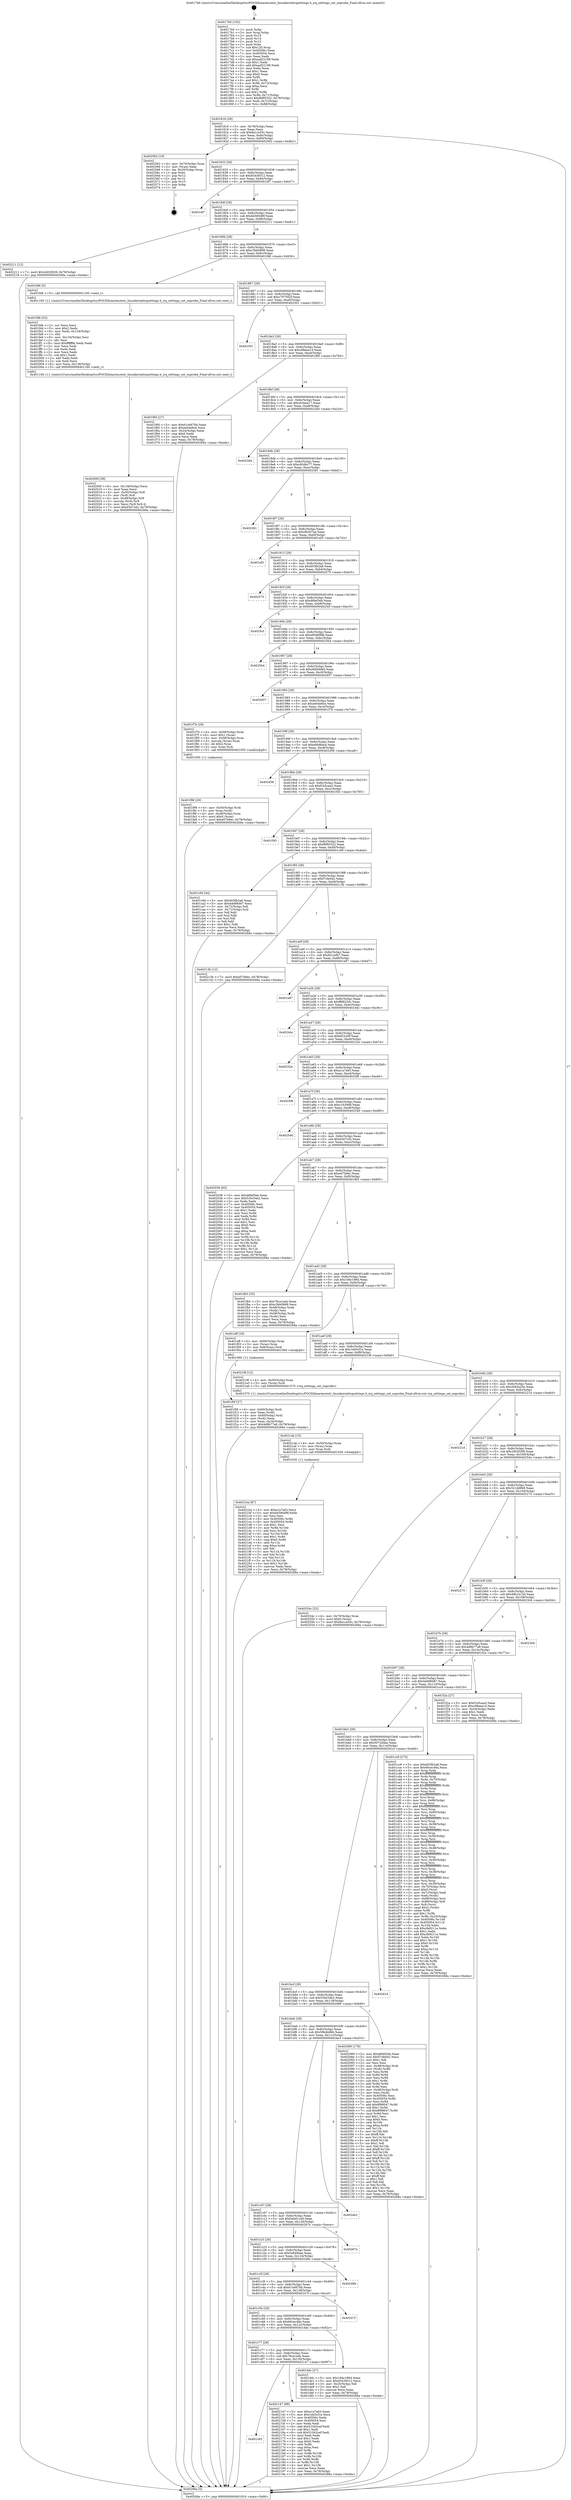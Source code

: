 digraph "0x4017b0" {
  label = "0x4017b0 (/mnt/c/Users/mathe/Desktop/tcc/POCII/binaries/extr_linuxkernelirqsettings.h_irq_settings_set_noprobe_Final-ollvm.out::main(0))"
  labelloc = "t"
  node[shape=record]

  Entry [label="",width=0.3,height=0.3,shape=circle,fillcolor=black,style=filled]
  "0x401816" [label="{
     0x401816 [29]\l
     | [instrs]\l
     &nbsp;&nbsp;0x401816 \<+3\>: mov -0x78(%rbp),%eax\l
     &nbsp;&nbsp;0x401819 \<+2\>: mov %eax,%ecx\l
     &nbsp;&nbsp;0x40181b \<+6\>: sub $0x8a1ce55c,%ecx\l
     &nbsp;&nbsp;0x401821 \<+6\>: mov %eax,-0x8c(%rbp)\l
     &nbsp;&nbsp;0x401827 \<+6\>: mov %ecx,-0x90(%rbp)\l
     &nbsp;&nbsp;0x40182d \<+6\>: je 0000000000402562 \<main+0xdb2\>\l
  }"]
  "0x402562" [label="{
     0x402562 [19]\l
     | [instrs]\l
     &nbsp;&nbsp;0x402562 \<+4\>: mov -0x70(%rbp),%rax\l
     &nbsp;&nbsp;0x402566 \<+2\>: mov (%rax),%eax\l
     &nbsp;&nbsp;0x402568 \<+4\>: lea -0x20(%rbp),%rsp\l
     &nbsp;&nbsp;0x40256c \<+1\>: pop %rbx\l
     &nbsp;&nbsp;0x40256d \<+2\>: pop %r12\l
     &nbsp;&nbsp;0x40256f \<+2\>: pop %r14\l
     &nbsp;&nbsp;0x402571 \<+2\>: pop %r15\l
     &nbsp;&nbsp;0x402573 \<+1\>: pop %rbp\l
     &nbsp;&nbsp;0x402574 \<+1\>: ret\l
  }"]
  "0x401833" [label="{
     0x401833 [28]\l
     | [instrs]\l
     &nbsp;&nbsp;0x401833 \<+5\>: jmp 0000000000401838 \<main+0x88\>\l
     &nbsp;&nbsp;0x401838 \<+6\>: mov -0x8c(%rbp),%eax\l
     &nbsp;&nbsp;0x40183e \<+5\>: sub $0x93439312,%eax\l
     &nbsp;&nbsp;0x401843 \<+6\>: mov %eax,-0x94(%rbp)\l
     &nbsp;&nbsp;0x401849 \<+6\>: je 0000000000401df7 \<main+0x647\>\l
  }"]
  Exit [label="",width=0.3,height=0.3,shape=circle,fillcolor=black,style=filled,peripheries=2]
  "0x401df7" [label="{
     0x401df7\l
  }", style=dashed]
  "0x40184f" [label="{
     0x40184f [28]\l
     | [instrs]\l
     &nbsp;&nbsp;0x40184f \<+5\>: jmp 0000000000401854 \<main+0xa4\>\l
     &nbsp;&nbsp;0x401854 \<+6\>: mov -0x8c(%rbp),%eax\l
     &nbsp;&nbsp;0x40185a \<+5\>: sub $0xbb580d9f,%eax\l
     &nbsp;&nbsp;0x40185f \<+6\>: mov %eax,-0x98(%rbp)\l
     &nbsp;&nbsp;0x401865 \<+6\>: je 0000000000402211 \<main+0xa61\>\l
  }"]
  "0x4021ba" [label="{
     0x4021ba [87]\l
     | [instrs]\l
     &nbsp;&nbsp;0x4021ba \<+5\>: mov $0xa1a7a63,%ecx\l
     &nbsp;&nbsp;0x4021bf \<+5\>: mov $0xbb580d9f,%edx\l
     &nbsp;&nbsp;0x4021c4 \<+2\>: xor %esi,%esi\l
     &nbsp;&nbsp;0x4021c6 \<+8\>: mov 0x40506c,%r8d\l
     &nbsp;&nbsp;0x4021ce \<+8\>: mov 0x405054,%r9d\l
     &nbsp;&nbsp;0x4021d6 \<+3\>: sub $0x1,%esi\l
     &nbsp;&nbsp;0x4021d9 \<+3\>: mov %r8d,%r10d\l
     &nbsp;&nbsp;0x4021dc \<+3\>: add %esi,%r10d\l
     &nbsp;&nbsp;0x4021df \<+4\>: imul %r10d,%r8d\l
     &nbsp;&nbsp;0x4021e3 \<+4\>: and $0x1,%r8d\l
     &nbsp;&nbsp;0x4021e7 \<+4\>: cmp $0x0,%r8d\l
     &nbsp;&nbsp;0x4021eb \<+4\>: sete %r11b\l
     &nbsp;&nbsp;0x4021ef \<+4\>: cmp $0xa,%r9d\l
     &nbsp;&nbsp;0x4021f3 \<+3\>: setl %bl\l
     &nbsp;&nbsp;0x4021f6 \<+3\>: mov %r11b,%r14b\l
     &nbsp;&nbsp;0x4021f9 \<+3\>: and %bl,%r14b\l
     &nbsp;&nbsp;0x4021fc \<+3\>: xor %bl,%r11b\l
     &nbsp;&nbsp;0x4021ff \<+3\>: or %r11b,%r14b\l
     &nbsp;&nbsp;0x402202 \<+4\>: test $0x1,%r14b\l
     &nbsp;&nbsp;0x402206 \<+3\>: cmovne %edx,%ecx\l
     &nbsp;&nbsp;0x402209 \<+3\>: mov %ecx,-0x78(%rbp)\l
     &nbsp;&nbsp;0x40220c \<+5\>: jmp 000000000040268a \<main+0xeda\>\l
  }"]
  "0x402211" [label="{
     0x402211 [12]\l
     | [instrs]\l
     &nbsp;&nbsp;0x402211 \<+7\>: movl $0x2d02f209,-0x78(%rbp)\l
     &nbsp;&nbsp;0x402218 \<+5\>: jmp 000000000040268a \<main+0xeda\>\l
  }"]
  "0x40186b" [label="{
     0x40186b [28]\l
     | [instrs]\l
     &nbsp;&nbsp;0x40186b \<+5\>: jmp 0000000000401870 \<main+0xc0\>\l
     &nbsp;&nbsp;0x401870 \<+6\>: mov -0x8c(%rbp),%eax\l
     &nbsp;&nbsp;0x401876 \<+5\>: sub $0xc3bb0868,%eax\l
     &nbsp;&nbsp;0x40187b \<+6\>: mov %eax,-0x9c(%rbp)\l
     &nbsp;&nbsp;0x401881 \<+6\>: je 0000000000401fd6 \<main+0x826\>\l
  }"]
  "0x4021ab" [label="{
     0x4021ab [15]\l
     | [instrs]\l
     &nbsp;&nbsp;0x4021ab \<+4\>: mov -0x50(%rbp),%rax\l
     &nbsp;&nbsp;0x4021af \<+3\>: mov (%rax),%rax\l
     &nbsp;&nbsp;0x4021b2 \<+3\>: mov %rax,%rdi\l
     &nbsp;&nbsp;0x4021b5 \<+5\>: call 0000000000401030 \<free@plt\>\l
     | [calls]\l
     &nbsp;&nbsp;0x401030 \{1\} (unknown)\l
  }"]
  "0x401fd6" [label="{
     0x401fd6 [5]\l
     | [instrs]\l
     &nbsp;&nbsp;0x401fd6 \<+5\>: call 0000000000401160 \<next_i\>\l
     | [calls]\l
     &nbsp;&nbsp;0x401160 \{1\} (/mnt/c/Users/mathe/Desktop/tcc/POCII/binaries/extr_linuxkernelirqsettings.h_irq_settings_set_noprobe_Final-ollvm.out::next_i)\l
  }"]
  "0x401887" [label="{
     0x401887 [28]\l
     | [instrs]\l
     &nbsp;&nbsp;0x401887 \<+5\>: jmp 000000000040188c \<main+0xdc\>\l
     &nbsp;&nbsp;0x40188c \<+6\>: mov -0x8c(%rbp),%eax\l
     &nbsp;&nbsp;0x401892 \<+5\>: sub $0xc707502f,%eax\l
     &nbsp;&nbsp;0x401897 \<+6\>: mov %eax,-0xa0(%rbp)\l
     &nbsp;&nbsp;0x40189d \<+6\>: je 0000000000402301 \<main+0xb51\>\l
  }"]
  "0x401c93" [label="{
     0x401c93\l
  }", style=dashed]
  "0x402301" [label="{
     0x402301\l
  }", style=dashed]
  "0x4018a3" [label="{
     0x4018a3 [28]\l
     | [instrs]\l
     &nbsp;&nbsp;0x4018a3 \<+5\>: jmp 00000000004018a8 \<main+0xf8\>\l
     &nbsp;&nbsp;0x4018a8 \<+6\>: mov -0x8c(%rbp),%eax\l
     &nbsp;&nbsp;0x4018ae \<+5\>: sub $0xc98eea14,%eax\l
     &nbsp;&nbsp;0x4018b3 \<+6\>: mov %eax,-0xa4(%rbp)\l
     &nbsp;&nbsp;0x4018b9 \<+6\>: je 0000000000401f60 \<main+0x7b0\>\l
  }"]
  "0x402147" [label="{
     0x402147 [88]\l
     | [instrs]\l
     &nbsp;&nbsp;0x402147 \<+5\>: mov $0xa1a7a63,%eax\l
     &nbsp;&nbsp;0x40214c \<+5\>: mov $0x1eb5cf1e,%ecx\l
     &nbsp;&nbsp;0x402151 \<+7\>: mov 0x40506c,%edx\l
     &nbsp;&nbsp;0x402158 \<+7\>: mov 0x405054,%esi\l
     &nbsp;&nbsp;0x40215f \<+2\>: mov %edx,%edi\l
     &nbsp;&nbsp;0x402161 \<+6\>: add $0x51042cef,%edi\l
     &nbsp;&nbsp;0x402167 \<+3\>: sub $0x1,%edi\l
     &nbsp;&nbsp;0x40216a \<+6\>: sub $0x51042cef,%edi\l
     &nbsp;&nbsp;0x402170 \<+3\>: imul %edi,%edx\l
     &nbsp;&nbsp;0x402173 \<+3\>: and $0x1,%edx\l
     &nbsp;&nbsp;0x402176 \<+3\>: cmp $0x0,%edx\l
     &nbsp;&nbsp;0x402179 \<+4\>: sete %r8b\l
     &nbsp;&nbsp;0x40217d \<+3\>: cmp $0xa,%esi\l
     &nbsp;&nbsp;0x402180 \<+4\>: setl %r9b\l
     &nbsp;&nbsp;0x402184 \<+3\>: mov %r8b,%r10b\l
     &nbsp;&nbsp;0x402187 \<+3\>: and %r9b,%r10b\l
     &nbsp;&nbsp;0x40218a \<+3\>: xor %r9b,%r8b\l
     &nbsp;&nbsp;0x40218d \<+3\>: or %r8b,%r10b\l
     &nbsp;&nbsp;0x402190 \<+4\>: test $0x1,%r10b\l
     &nbsp;&nbsp;0x402194 \<+3\>: cmovne %ecx,%eax\l
     &nbsp;&nbsp;0x402197 \<+3\>: mov %eax,-0x78(%rbp)\l
     &nbsp;&nbsp;0x40219a \<+5\>: jmp 000000000040268a \<main+0xeda\>\l
  }"]
  "0x401f60" [label="{
     0x401f60 [27]\l
     | [instrs]\l
     &nbsp;&nbsp;0x401f60 \<+5\>: mov $0x614467bb,%eax\l
     &nbsp;&nbsp;0x401f65 \<+5\>: mov $0xee04e8ce,%ecx\l
     &nbsp;&nbsp;0x401f6a \<+3\>: mov -0x24(%rbp),%edx\l
     &nbsp;&nbsp;0x401f6d \<+3\>: cmp $0x0,%edx\l
     &nbsp;&nbsp;0x401f70 \<+3\>: cmove %ecx,%eax\l
     &nbsp;&nbsp;0x401f73 \<+3\>: mov %eax,-0x78(%rbp)\l
     &nbsp;&nbsp;0x401f76 \<+5\>: jmp 000000000040268a \<main+0xeda\>\l
  }"]
  "0x4018bf" [label="{
     0x4018bf [28]\l
     | [instrs]\l
     &nbsp;&nbsp;0x4018bf \<+5\>: jmp 00000000004018c4 \<main+0x114\>\l
     &nbsp;&nbsp;0x4018c4 \<+6\>: mov -0x8c(%rbp),%eax\l
     &nbsp;&nbsp;0x4018ca \<+5\>: sub $0xcb3eea17,%eax\l
     &nbsp;&nbsp;0x4018cf \<+6\>: mov %eax,-0xa8(%rbp)\l
     &nbsp;&nbsp;0x4018d5 \<+6\>: je 00000000004023d4 \<main+0xc24\>\l
  }"]
  "0x40200f" [label="{
     0x40200f [39]\l
     | [instrs]\l
     &nbsp;&nbsp;0x40200f \<+6\>: mov -0x138(%rbp),%ecx\l
     &nbsp;&nbsp;0x402015 \<+3\>: imul %eax,%ecx\l
     &nbsp;&nbsp;0x402018 \<+4\>: mov -0x50(%rbp),%r8\l
     &nbsp;&nbsp;0x40201c \<+3\>: mov (%r8),%r8\l
     &nbsp;&nbsp;0x40201f \<+4\>: mov -0x48(%rbp),%r9\l
     &nbsp;&nbsp;0x402023 \<+3\>: movslq (%r9),%r9\l
     &nbsp;&nbsp;0x402026 \<+4\>: mov %ecx,(%r8,%r9,4)\l
     &nbsp;&nbsp;0x40202a \<+7\>: movl $0xd3d7cd2,-0x78(%rbp)\l
     &nbsp;&nbsp;0x402031 \<+5\>: jmp 000000000040268a \<main+0xeda\>\l
  }"]
  "0x4023d4" [label="{
     0x4023d4\l
  }", style=dashed]
  "0x4018db" [label="{
     0x4018db [28]\l
     | [instrs]\l
     &nbsp;&nbsp;0x4018db \<+5\>: jmp 00000000004018e0 \<main+0x130\>\l
     &nbsp;&nbsp;0x4018e0 \<+6\>: mov -0x8c(%rbp),%eax\l
     &nbsp;&nbsp;0x4018e6 \<+5\>: sub $0xcb5dbc77,%eax\l
     &nbsp;&nbsp;0x4018eb \<+6\>: mov %eax,-0xac(%rbp)\l
     &nbsp;&nbsp;0x4018f1 \<+6\>: je 0000000000402381 \<main+0xbd1\>\l
  }"]
  "0x401fdb" [label="{
     0x401fdb [52]\l
     | [instrs]\l
     &nbsp;&nbsp;0x401fdb \<+2\>: xor %ecx,%ecx\l
     &nbsp;&nbsp;0x401fdd \<+5\>: mov $0x2,%edx\l
     &nbsp;&nbsp;0x401fe2 \<+6\>: mov %edx,-0x134(%rbp)\l
     &nbsp;&nbsp;0x401fe8 \<+1\>: cltd\l
     &nbsp;&nbsp;0x401fe9 \<+6\>: mov -0x134(%rbp),%esi\l
     &nbsp;&nbsp;0x401fef \<+2\>: idiv %esi\l
     &nbsp;&nbsp;0x401ff1 \<+6\>: imul $0xfffffffe,%edx,%edx\l
     &nbsp;&nbsp;0x401ff7 \<+2\>: mov %ecx,%edi\l
     &nbsp;&nbsp;0x401ff9 \<+2\>: sub %edx,%edi\l
     &nbsp;&nbsp;0x401ffb \<+2\>: mov %ecx,%edx\l
     &nbsp;&nbsp;0x401ffd \<+3\>: sub $0x1,%edx\l
     &nbsp;&nbsp;0x402000 \<+2\>: add %edx,%edi\l
     &nbsp;&nbsp;0x402002 \<+2\>: sub %edi,%ecx\l
     &nbsp;&nbsp;0x402004 \<+6\>: mov %ecx,-0x138(%rbp)\l
     &nbsp;&nbsp;0x40200a \<+5\>: call 0000000000401160 \<next_i\>\l
     | [calls]\l
     &nbsp;&nbsp;0x401160 \{1\} (/mnt/c/Users/mathe/Desktop/tcc/POCII/binaries/extr_linuxkernelirqsettings.h_irq_settings_set_noprobe_Final-ollvm.out::next_i)\l
  }"]
  "0x402381" [label="{
     0x402381\l
  }", style=dashed]
  "0x4018f7" [label="{
     0x4018f7 [28]\l
     | [instrs]\l
     &nbsp;&nbsp;0x4018f7 \<+5\>: jmp 00000000004018fc \<main+0x14c\>\l
     &nbsp;&nbsp;0x4018fc \<+6\>: mov -0x8c(%rbp),%eax\l
     &nbsp;&nbsp;0x401902 \<+5\>: sub $0xcfb307aa,%eax\l
     &nbsp;&nbsp;0x401907 \<+6\>: mov %eax,-0xb0(%rbp)\l
     &nbsp;&nbsp;0x40190d \<+6\>: je 0000000000401ef3 \<main+0x743\>\l
  }"]
  "0x401f98" [label="{
     0x401f98 [29]\l
     | [instrs]\l
     &nbsp;&nbsp;0x401f98 \<+4\>: mov -0x50(%rbp),%rdi\l
     &nbsp;&nbsp;0x401f9c \<+3\>: mov %rax,(%rdi)\l
     &nbsp;&nbsp;0x401f9f \<+4\>: mov -0x48(%rbp),%rax\l
     &nbsp;&nbsp;0x401fa3 \<+6\>: movl $0x0,(%rax)\l
     &nbsp;&nbsp;0x401fa9 \<+7\>: movl $0xe07b9ec,-0x78(%rbp)\l
     &nbsp;&nbsp;0x401fb0 \<+5\>: jmp 000000000040268a \<main+0xeda\>\l
  }"]
  "0x401ef3" [label="{
     0x401ef3\l
  }", style=dashed]
  "0x401913" [label="{
     0x401913 [28]\l
     | [instrs]\l
     &nbsp;&nbsp;0x401913 \<+5\>: jmp 0000000000401918 \<main+0x168\>\l
     &nbsp;&nbsp;0x401918 \<+6\>: mov -0x8c(%rbp),%eax\l
     &nbsp;&nbsp;0x40191e \<+5\>: sub $0xd03fb2a8,%eax\l
     &nbsp;&nbsp;0x401923 \<+6\>: mov %eax,-0xb4(%rbp)\l
     &nbsp;&nbsp;0x401929 \<+6\>: je 0000000000402575 \<main+0xdc5\>\l
  }"]
  "0x401f0f" [label="{
     0x401f0f [27]\l
     | [instrs]\l
     &nbsp;&nbsp;0x401f0f \<+4\>: mov -0x60(%rbp),%rdi\l
     &nbsp;&nbsp;0x401f13 \<+2\>: mov %eax,(%rdi)\l
     &nbsp;&nbsp;0x401f15 \<+4\>: mov -0x60(%rbp),%rdi\l
     &nbsp;&nbsp;0x401f19 \<+2\>: mov (%rdi),%eax\l
     &nbsp;&nbsp;0x401f1b \<+3\>: mov %eax,-0x24(%rbp)\l
     &nbsp;&nbsp;0x401f1e \<+7\>: movl $0x4d8b77a8,-0x78(%rbp)\l
     &nbsp;&nbsp;0x401f25 \<+5\>: jmp 000000000040268a \<main+0xeda\>\l
  }"]
  "0x402575" [label="{
     0x402575\l
  }", style=dashed]
  "0x40192f" [label="{
     0x40192f [28]\l
     | [instrs]\l
     &nbsp;&nbsp;0x40192f \<+5\>: jmp 0000000000401934 \<main+0x184\>\l
     &nbsp;&nbsp;0x401934 \<+6\>: mov -0x8c(%rbp),%eax\l
     &nbsp;&nbsp;0x40193a \<+5\>: sub $0xd6fef3eb,%eax\l
     &nbsp;&nbsp;0x40193f \<+6\>: mov %eax,-0xb8(%rbp)\l
     &nbsp;&nbsp;0x401945 \<+6\>: je 00000000004025cf \<main+0xe1f\>\l
  }"]
  "0x401c77" [label="{
     0x401c77 [28]\l
     | [instrs]\l
     &nbsp;&nbsp;0x401c77 \<+5\>: jmp 0000000000401c7c \<main+0x4cc\>\l
     &nbsp;&nbsp;0x401c7c \<+6\>: mov -0x8c(%rbp),%eax\l
     &nbsp;&nbsp;0x401c82 \<+5\>: sub $0x79ca1eeb,%eax\l
     &nbsp;&nbsp;0x401c87 \<+6\>: mov %eax,-0x130(%rbp)\l
     &nbsp;&nbsp;0x401c8d \<+6\>: je 0000000000402147 \<main+0x997\>\l
  }"]
  "0x4025cf" [label="{
     0x4025cf\l
  }", style=dashed]
  "0x40194b" [label="{
     0x40194b [28]\l
     | [instrs]\l
     &nbsp;&nbsp;0x40194b \<+5\>: jmp 0000000000401950 \<main+0x1a0\>\l
     &nbsp;&nbsp;0x401950 \<+6\>: mov -0x8c(%rbp),%eax\l
     &nbsp;&nbsp;0x401956 \<+5\>: sub $0xe60d898b,%eax\l
     &nbsp;&nbsp;0x40195b \<+6\>: mov %eax,-0xbc(%rbp)\l
     &nbsp;&nbsp;0x401961 \<+6\>: je 00000000004025b4 \<main+0xe04\>\l
  }"]
  "0x401ddc" [label="{
     0x401ddc [27]\l
     | [instrs]\l
     &nbsp;&nbsp;0x401ddc \<+5\>: mov $0x19dc196d,%eax\l
     &nbsp;&nbsp;0x401de1 \<+5\>: mov $0x93439312,%ecx\l
     &nbsp;&nbsp;0x401de6 \<+3\>: mov -0x25(%rbp),%dl\l
     &nbsp;&nbsp;0x401de9 \<+3\>: test $0x1,%dl\l
     &nbsp;&nbsp;0x401dec \<+3\>: cmovne %ecx,%eax\l
     &nbsp;&nbsp;0x401def \<+3\>: mov %eax,-0x78(%rbp)\l
     &nbsp;&nbsp;0x401df2 \<+5\>: jmp 000000000040268a \<main+0xeda\>\l
  }"]
  "0x4025b4" [label="{
     0x4025b4\l
  }", style=dashed]
  "0x401967" [label="{
     0x401967 [28]\l
     | [instrs]\l
     &nbsp;&nbsp;0x401967 \<+5\>: jmp 000000000040196c \<main+0x1bc\>\l
     &nbsp;&nbsp;0x40196c \<+6\>: mov -0x8c(%rbp),%eax\l
     &nbsp;&nbsp;0x401972 \<+5\>: sub $0xe6d5dd6d,%eax\l
     &nbsp;&nbsp;0x401977 \<+6\>: mov %eax,-0xc0(%rbp)\l
     &nbsp;&nbsp;0x40197d \<+6\>: je 0000000000402657 \<main+0xea7\>\l
  }"]
  "0x401c5b" [label="{
     0x401c5b [28]\l
     | [instrs]\l
     &nbsp;&nbsp;0x401c5b \<+5\>: jmp 0000000000401c60 \<main+0x4b0\>\l
     &nbsp;&nbsp;0x401c60 \<+6\>: mov -0x8c(%rbp),%eax\l
     &nbsp;&nbsp;0x401c66 \<+5\>: sub $0x66cec46a,%eax\l
     &nbsp;&nbsp;0x401c6b \<+6\>: mov %eax,-0x12c(%rbp)\l
     &nbsp;&nbsp;0x401c71 \<+6\>: je 0000000000401ddc \<main+0x62c\>\l
  }"]
  "0x402657" [label="{
     0x402657\l
  }", style=dashed]
  "0x401983" [label="{
     0x401983 [28]\l
     | [instrs]\l
     &nbsp;&nbsp;0x401983 \<+5\>: jmp 0000000000401988 \<main+0x1d8\>\l
     &nbsp;&nbsp;0x401988 \<+6\>: mov -0x8c(%rbp),%eax\l
     &nbsp;&nbsp;0x40198e \<+5\>: sub $0xee04e8ce,%eax\l
     &nbsp;&nbsp;0x401993 \<+6\>: mov %eax,-0xc4(%rbp)\l
     &nbsp;&nbsp;0x401999 \<+6\>: je 0000000000401f7b \<main+0x7cb\>\l
  }"]
  "0x40247f" [label="{
     0x40247f\l
  }", style=dashed]
  "0x401f7b" [label="{
     0x401f7b [29]\l
     | [instrs]\l
     &nbsp;&nbsp;0x401f7b \<+4\>: mov -0x58(%rbp),%rax\l
     &nbsp;&nbsp;0x401f7f \<+6\>: movl $0x1,(%rax)\l
     &nbsp;&nbsp;0x401f85 \<+4\>: mov -0x58(%rbp),%rax\l
     &nbsp;&nbsp;0x401f89 \<+3\>: movslq (%rax),%rax\l
     &nbsp;&nbsp;0x401f8c \<+4\>: shl $0x2,%rax\l
     &nbsp;&nbsp;0x401f90 \<+3\>: mov %rax,%rdi\l
     &nbsp;&nbsp;0x401f93 \<+5\>: call 0000000000401050 \<malloc@plt\>\l
     | [calls]\l
     &nbsp;&nbsp;0x401050 \{1\} (unknown)\l
  }"]
  "0x40199f" [label="{
     0x40199f [28]\l
     | [instrs]\l
     &nbsp;&nbsp;0x40199f \<+5\>: jmp 00000000004019a4 \<main+0x1f4\>\l
     &nbsp;&nbsp;0x4019a4 \<+6\>: mov -0x8c(%rbp),%eax\l
     &nbsp;&nbsp;0x4019aa \<+5\>: sub $0xefdd6ba4,%eax\l
     &nbsp;&nbsp;0x4019af \<+6\>: mov %eax,-0xc8(%rbp)\l
     &nbsp;&nbsp;0x4019b5 \<+6\>: je 0000000000402458 \<main+0xca8\>\l
  }"]
  "0x401c3f" [label="{
     0x401c3f [28]\l
     | [instrs]\l
     &nbsp;&nbsp;0x401c3f \<+5\>: jmp 0000000000401c44 \<main+0x494\>\l
     &nbsp;&nbsp;0x401c44 \<+6\>: mov -0x8c(%rbp),%eax\l
     &nbsp;&nbsp;0x401c4a \<+5\>: sub $0x614467bb,%eax\l
     &nbsp;&nbsp;0x401c4f \<+6\>: mov %eax,-0x128(%rbp)\l
     &nbsp;&nbsp;0x401c55 \<+6\>: je 000000000040247f \<main+0xccf\>\l
  }"]
  "0x402458" [label="{
     0x402458\l
  }", style=dashed]
  "0x4019bb" [label="{
     0x4019bb [28]\l
     | [instrs]\l
     &nbsp;&nbsp;0x4019bb \<+5\>: jmp 00000000004019c0 \<main+0x210\>\l
     &nbsp;&nbsp;0x4019c0 \<+6\>: mov -0x8c(%rbp),%eax\l
     &nbsp;&nbsp;0x4019c6 \<+5\>: sub $0xf1b5caa3,%eax\l
     &nbsp;&nbsp;0x4019cb \<+6\>: mov %eax,-0xcc(%rbp)\l
     &nbsp;&nbsp;0x4019d1 \<+6\>: je 0000000000401f45 \<main+0x795\>\l
  }"]
  "0x40248b" [label="{
     0x40248b\l
  }", style=dashed]
  "0x401f45" [label="{
     0x401f45\l
  }", style=dashed]
  "0x4019d7" [label="{
     0x4019d7 [28]\l
     | [instrs]\l
     &nbsp;&nbsp;0x4019d7 \<+5\>: jmp 00000000004019dc \<main+0x22c\>\l
     &nbsp;&nbsp;0x4019dc \<+6\>: mov -0x8c(%rbp),%eax\l
     &nbsp;&nbsp;0x4019e2 \<+5\>: sub $0xf6f95322,%eax\l
     &nbsp;&nbsp;0x4019e7 \<+6\>: mov %eax,-0xd0(%rbp)\l
     &nbsp;&nbsp;0x4019ed \<+6\>: je 0000000000401c9d \<main+0x4ed\>\l
  }"]
  "0x401c23" [label="{
     0x401c23 [28]\l
     | [instrs]\l
     &nbsp;&nbsp;0x401c23 \<+5\>: jmp 0000000000401c28 \<main+0x478\>\l
     &nbsp;&nbsp;0x401c28 \<+6\>: mov -0x8c(%rbp),%eax\l
     &nbsp;&nbsp;0x401c2e \<+5\>: sub $0x5a849aae,%eax\l
     &nbsp;&nbsp;0x401c33 \<+6\>: mov %eax,-0x124(%rbp)\l
     &nbsp;&nbsp;0x401c39 \<+6\>: je 000000000040248b \<main+0xcdb\>\l
  }"]
  "0x401c9d" [label="{
     0x401c9d [44]\l
     | [instrs]\l
     &nbsp;&nbsp;0x401c9d \<+5\>: mov $0xd03fb2a8,%eax\l
     &nbsp;&nbsp;0x401ca2 \<+5\>: mov $0x4dd98487,%ecx\l
     &nbsp;&nbsp;0x401ca7 \<+3\>: mov -0x72(%rbp),%dl\l
     &nbsp;&nbsp;0x401caa \<+4\>: mov -0x71(%rbp),%sil\l
     &nbsp;&nbsp;0x401cae \<+3\>: mov %dl,%dil\l
     &nbsp;&nbsp;0x401cb1 \<+3\>: and %sil,%dil\l
     &nbsp;&nbsp;0x401cb4 \<+3\>: xor %sil,%dl\l
     &nbsp;&nbsp;0x401cb7 \<+3\>: or %dl,%dil\l
     &nbsp;&nbsp;0x401cba \<+4\>: test $0x1,%dil\l
     &nbsp;&nbsp;0x401cbe \<+3\>: cmovne %ecx,%eax\l
     &nbsp;&nbsp;0x401cc1 \<+3\>: mov %eax,-0x78(%rbp)\l
     &nbsp;&nbsp;0x401cc4 \<+5\>: jmp 000000000040268a \<main+0xeda\>\l
  }"]
  "0x4019f3" [label="{
     0x4019f3 [28]\l
     | [instrs]\l
     &nbsp;&nbsp;0x4019f3 \<+5\>: jmp 00000000004019f8 \<main+0x248\>\l
     &nbsp;&nbsp;0x4019f8 \<+6\>: mov -0x8c(%rbp),%eax\l
     &nbsp;&nbsp;0x4019fe \<+5\>: sub $0xf7cfe042,%eax\l
     &nbsp;&nbsp;0x401a03 \<+6\>: mov %eax,-0xd4(%rbp)\l
     &nbsp;&nbsp;0x401a09 \<+6\>: je 000000000040213b \<main+0x98b\>\l
  }"]
  "0x40268a" [label="{
     0x40268a [5]\l
     | [instrs]\l
     &nbsp;&nbsp;0x40268a \<+5\>: jmp 0000000000401816 \<main+0x66\>\l
  }"]
  "0x4017b0" [label="{
     0x4017b0 [102]\l
     | [instrs]\l
     &nbsp;&nbsp;0x4017b0 \<+1\>: push %rbp\l
     &nbsp;&nbsp;0x4017b1 \<+3\>: mov %rsp,%rbp\l
     &nbsp;&nbsp;0x4017b4 \<+2\>: push %r15\l
     &nbsp;&nbsp;0x4017b6 \<+2\>: push %r14\l
     &nbsp;&nbsp;0x4017b8 \<+2\>: push %r12\l
     &nbsp;&nbsp;0x4017ba \<+1\>: push %rbx\l
     &nbsp;&nbsp;0x4017bb \<+7\>: sub $0x120,%rsp\l
     &nbsp;&nbsp;0x4017c2 \<+7\>: mov 0x40506c,%eax\l
     &nbsp;&nbsp;0x4017c9 \<+7\>: mov 0x405054,%ecx\l
     &nbsp;&nbsp;0x4017d0 \<+2\>: mov %eax,%edx\l
     &nbsp;&nbsp;0x4017d2 \<+6\>: sub $0xaaf22199,%edx\l
     &nbsp;&nbsp;0x4017d8 \<+3\>: sub $0x1,%edx\l
     &nbsp;&nbsp;0x4017db \<+6\>: add $0xaaf22199,%edx\l
     &nbsp;&nbsp;0x4017e1 \<+3\>: imul %edx,%eax\l
     &nbsp;&nbsp;0x4017e4 \<+3\>: and $0x1,%eax\l
     &nbsp;&nbsp;0x4017e7 \<+3\>: cmp $0x0,%eax\l
     &nbsp;&nbsp;0x4017ea \<+4\>: sete %r8b\l
     &nbsp;&nbsp;0x4017ee \<+4\>: and $0x1,%r8b\l
     &nbsp;&nbsp;0x4017f2 \<+4\>: mov %r8b,-0x72(%rbp)\l
     &nbsp;&nbsp;0x4017f6 \<+3\>: cmp $0xa,%ecx\l
     &nbsp;&nbsp;0x4017f9 \<+4\>: setl %r8b\l
     &nbsp;&nbsp;0x4017fd \<+4\>: and $0x1,%r8b\l
     &nbsp;&nbsp;0x401801 \<+4\>: mov %r8b,-0x71(%rbp)\l
     &nbsp;&nbsp;0x401805 \<+7\>: movl $0xf6f95322,-0x78(%rbp)\l
     &nbsp;&nbsp;0x40180c \<+3\>: mov %edi,-0x7c(%rbp)\l
     &nbsp;&nbsp;0x40180f \<+7\>: mov %rsi,-0x88(%rbp)\l
  }"]
  "0x40267e" [label="{
     0x40267e\l
  }", style=dashed]
  "0x40213b" [label="{
     0x40213b [12]\l
     | [instrs]\l
     &nbsp;&nbsp;0x40213b \<+7\>: movl $0xe07b9ec,-0x78(%rbp)\l
     &nbsp;&nbsp;0x402142 \<+5\>: jmp 000000000040268a \<main+0xeda\>\l
  }"]
  "0x401a0f" [label="{
     0x401a0f [28]\l
     | [instrs]\l
     &nbsp;&nbsp;0x401a0f \<+5\>: jmp 0000000000401a14 \<main+0x264\>\l
     &nbsp;&nbsp;0x401a14 \<+6\>: mov -0x8c(%rbp),%eax\l
     &nbsp;&nbsp;0x401a1a \<+5\>: sub $0xfd1cefb7,%eax\l
     &nbsp;&nbsp;0x401a1f \<+6\>: mov %eax,-0xd8(%rbp)\l
     &nbsp;&nbsp;0x401a25 \<+6\>: je 0000000000401e87 \<main+0x6d7\>\l
  }"]
  "0x401c07" [label="{
     0x401c07 [28]\l
     | [instrs]\l
     &nbsp;&nbsp;0x401c07 \<+5\>: jmp 0000000000401c0c \<main+0x45c\>\l
     &nbsp;&nbsp;0x401c0c \<+6\>: mov -0x8c(%rbp),%eax\l
     &nbsp;&nbsp;0x401c12 \<+5\>: sub $0x5a0d1c46,%eax\l
     &nbsp;&nbsp;0x401c17 \<+6\>: mov %eax,-0x120(%rbp)\l
     &nbsp;&nbsp;0x401c1d \<+6\>: je 000000000040267e \<main+0xece\>\l
  }"]
  "0x401e87" [label="{
     0x401e87\l
  }", style=dashed]
  "0x401a2b" [label="{
     0x401a2b [28]\l
     | [instrs]\l
     &nbsp;&nbsp;0x401a2b \<+5\>: jmp 0000000000401a30 \<main+0x280\>\l
     &nbsp;&nbsp;0x401a30 \<+6\>: mov -0x8c(%rbp),%eax\l
     &nbsp;&nbsp;0x401a36 \<+5\>: sub $0xffd9220c,%eax\l
     &nbsp;&nbsp;0x401a3b \<+6\>: mov %eax,-0xdc(%rbp)\l
     &nbsp;&nbsp;0x401a41 \<+6\>: je 000000000040244c \<main+0xc9c\>\l
  }"]
  "0x4024e3" [label="{
     0x4024e3\l
  }", style=dashed]
  "0x40244c" [label="{
     0x40244c\l
  }", style=dashed]
  "0x401a47" [label="{
     0x401a47 [28]\l
     | [instrs]\l
     &nbsp;&nbsp;0x401a47 \<+5\>: jmp 0000000000401a4c \<main+0x29c\>\l
     &nbsp;&nbsp;0x401a4c \<+6\>: mov -0x8c(%rbp),%eax\l
     &nbsp;&nbsp;0x401a52 \<+5\>: sub $0x6f1b29f,%eax\l
     &nbsp;&nbsp;0x401a57 \<+6\>: mov %eax,-0xe0(%rbp)\l
     &nbsp;&nbsp;0x401a5d \<+6\>: je 000000000040232e \<main+0xb7e\>\l
  }"]
  "0x401beb" [label="{
     0x401beb [28]\l
     | [instrs]\l
     &nbsp;&nbsp;0x401beb \<+5\>: jmp 0000000000401bf0 \<main+0x440\>\l
     &nbsp;&nbsp;0x401bf0 \<+6\>: mov -0x8c(%rbp),%eax\l
     &nbsp;&nbsp;0x401bf6 \<+5\>: sub $0x59b4b96b,%eax\l
     &nbsp;&nbsp;0x401bfb \<+6\>: mov %eax,-0x11c(%rbp)\l
     &nbsp;&nbsp;0x401c01 \<+6\>: je 00000000004024e3 \<main+0xd33\>\l
  }"]
  "0x40232e" [label="{
     0x40232e\l
  }", style=dashed]
  "0x401a63" [label="{
     0x401a63 [28]\l
     | [instrs]\l
     &nbsp;&nbsp;0x401a63 \<+5\>: jmp 0000000000401a68 \<main+0x2b8\>\l
     &nbsp;&nbsp;0x401a68 \<+6\>: mov -0x8c(%rbp),%eax\l
     &nbsp;&nbsp;0x401a6e \<+5\>: sub $0xa1a7a63,%eax\l
     &nbsp;&nbsp;0x401a73 \<+6\>: mov %eax,-0xe4(%rbp)\l
     &nbsp;&nbsp;0x401a79 \<+6\>: je 00000000004025f6 \<main+0xe46\>\l
  }"]
  "0x402089" [label="{
     0x402089 [178]\l
     | [instrs]\l
     &nbsp;&nbsp;0x402089 \<+5\>: mov $0xd6fef3eb,%eax\l
     &nbsp;&nbsp;0x40208e \<+5\>: mov $0xf7cfe042,%ecx\l
     &nbsp;&nbsp;0x402093 \<+2\>: mov $0x1,%dl\l
     &nbsp;&nbsp;0x402095 \<+2\>: xor %esi,%esi\l
     &nbsp;&nbsp;0x402097 \<+4\>: mov -0x48(%rbp),%rdi\l
     &nbsp;&nbsp;0x40209b \<+3\>: mov (%rdi),%r8d\l
     &nbsp;&nbsp;0x40209e \<+3\>: mov %esi,%r9d\l
     &nbsp;&nbsp;0x4020a1 \<+3\>: sub %r8d,%r9d\l
     &nbsp;&nbsp;0x4020a4 \<+3\>: mov %esi,%r8d\l
     &nbsp;&nbsp;0x4020a7 \<+4\>: sub $0x1,%r8d\l
     &nbsp;&nbsp;0x4020ab \<+3\>: add %r8d,%r9d\l
     &nbsp;&nbsp;0x4020ae \<+3\>: sub %r9d,%esi\l
     &nbsp;&nbsp;0x4020b1 \<+4\>: mov -0x48(%rbp),%rdi\l
     &nbsp;&nbsp;0x4020b5 \<+2\>: mov %esi,(%rdi)\l
     &nbsp;&nbsp;0x4020b7 \<+7\>: mov 0x40506c,%esi\l
     &nbsp;&nbsp;0x4020be \<+8\>: mov 0x405054,%r8d\l
     &nbsp;&nbsp;0x4020c6 \<+3\>: mov %esi,%r9d\l
     &nbsp;&nbsp;0x4020c9 \<+7\>: add $0x8f98047,%r9d\l
     &nbsp;&nbsp;0x4020d0 \<+4\>: sub $0x1,%r9d\l
     &nbsp;&nbsp;0x4020d4 \<+7\>: sub $0x8f98047,%r9d\l
     &nbsp;&nbsp;0x4020db \<+4\>: imul %r9d,%esi\l
     &nbsp;&nbsp;0x4020df \<+3\>: and $0x1,%esi\l
     &nbsp;&nbsp;0x4020e2 \<+3\>: cmp $0x0,%esi\l
     &nbsp;&nbsp;0x4020e5 \<+4\>: sete %r10b\l
     &nbsp;&nbsp;0x4020e9 \<+4\>: cmp $0xa,%r8d\l
     &nbsp;&nbsp;0x4020ed \<+4\>: setl %r11b\l
     &nbsp;&nbsp;0x4020f1 \<+3\>: mov %r10b,%bl\l
     &nbsp;&nbsp;0x4020f4 \<+3\>: xor $0xff,%bl\l
     &nbsp;&nbsp;0x4020f7 \<+3\>: mov %r11b,%r14b\l
     &nbsp;&nbsp;0x4020fa \<+4\>: xor $0xff,%r14b\l
     &nbsp;&nbsp;0x4020fe \<+3\>: xor $0x1,%dl\l
     &nbsp;&nbsp;0x402101 \<+3\>: mov %bl,%r15b\l
     &nbsp;&nbsp;0x402104 \<+4\>: and $0xff,%r15b\l
     &nbsp;&nbsp;0x402108 \<+3\>: and %dl,%r10b\l
     &nbsp;&nbsp;0x40210b \<+3\>: mov %r14b,%r12b\l
     &nbsp;&nbsp;0x40210e \<+4\>: and $0xff,%r12b\l
     &nbsp;&nbsp;0x402112 \<+3\>: and %dl,%r11b\l
     &nbsp;&nbsp;0x402115 \<+3\>: or %r10b,%r15b\l
     &nbsp;&nbsp;0x402118 \<+3\>: or %r11b,%r12b\l
     &nbsp;&nbsp;0x40211b \<+3\>: xor %r12b,%r15b\l
     &nbsp;&nbsp;0x40211e \<+3\>: or %r14b,%bl\l
     &nbsp;&nbsp;0x402121 \<+3\>: xor $0xff,%bl\l
     &nbsp;&nbsp;0x402124 \<+3\>: or $0x1,%dl\l
     &nbsp;&nbsp;0x402127 \<+2\>: and %dl,%bl\l
     &nbsp;&nbsp;0x402129 \<+3\>: or %bl,%r15b\l
     &nbsp;&nbsp;0x40212c \<+4\>: test $0x1,%r15b\l
     &nbsp;&nbsp;0x402130 \<+3\>: cmovne %ecx,%eax\l
     &nbsp;&nbsp;0x402133 \<+3\>: mov %eax,-0x78(%rbp)\l
     &nbsp;&nbsp;0x402136 \<+5\>: jmp 000000000040268a \<main+0xeda\>\l
  }"]
  "0x4025f6" [label="{
     0x4025f6\l
  }", style=dashed]
  "0x401a7f" [label="{
     0x401a7f [28]\l
     | [instrs]\l
     &nbsp;&nbsp;0x401a7f \<+5\>: jmp 0000000000401a84 \<main+0x2d4\>\l
     &nbsp;&nbsp;0x401a84 \<+6\>: mov -0x8c(%rbp),%eax\l
     &nbsp;&nbsp;0x401a8a \<+5\>: sub $0xc1639d6,%eax\l
     &nbsp;&nbsp;0x401a8f \<+6\>: mov %eax,-0xe8(%rbp)\l
     &nbsp;&nbsp;0x401a95 \<+6\>: je 0000000000402540 \<main+0xd90\>\l
  }"]
  "0x401bcf" [label="{
     0x401bcf [28]\l
     | [instrs]\l
     &nbsp;&nbsp;0x401bcf \<+5\>: jmp 0000000000401bd4 \<main+0x424\>\l
     &nbsp;&nbsp;0x401bd4 \<+6\>: mov -0x8c(%rbp),%eax\l
     &nbsp;&nbsp;0x401bda \<+5\>: sub $0x530c54e2,%eax\l
     &nbsp;&nbsp;0x401bdf \<+6\>: mov %eax,-0x118(%rbp)\l
     &nbsp;&nbsp;0x401be5 \<+6\>: je 0000000000402089 \<main+0x8d9\>\l
  }"]
  "0x402540" [label="{
     0x402540\l
  }", style=dashed]
  "0x401a9b" [label="{
     0x401a9b [28]\l
     | [instrs]\l
     &nbsp;&nbsp;0x401a9b \<+5\>: jmp 0000000000401aa0 \<main+0x2f0\>\l
     &nbsp;&nbsp;0x401aa0 \<+6\>: mov -0x8c(%rbp),%eax\l
     &nbsp;&nbsp;0x401aa6 \<+5\>: sub $0xd3d7cd2,%eax\l
     &nbsp;&nbsp;0x401aab \<+6\>: mov %eax,-0xec(%rbp)\l
     &nbsp;&nbsp;0x401ab1 \<+6\>: je 0000000000402036 \<main+0x886\>\l
  }"]
  "0x40261d" [label="{
     0x40261d\l
  }", style=dashed]
  "0x402036" [label="{
     0x402036 [83]\l
     | [instrs]\l
     &nbsp;&nbsp;0x402036 \<+5\>: mov $0xd6fef3eb,%eax\l
     &nbsp;&nbsp;0x40203b \<+5\>: mov $0x530c54e2,%ecx\l
     &nbsp;&nbsp;0x402040 \<+2\>: xor %edx,%edx\l
     &nbsp;&nbsp;0x402042 \<+7\>: mov 0x40506c,%esi\l
     &nbsp;&nbsp;0x402049 \<+7\>: mov 0x405054,%edi\l
     &nbsp;&nbsp;0x402050 \<+3\>: sub $0x1,%edx\l
     &nbsp;&nbsp;0x402053 \<+3\>: mov %esi,%r8d\l
     &nbsp;&nbsp;0x402056 \<+3\>: add %edx,%r8d\l
     &nbsp;&nbsp;0x402059 \<+4\>: imul %r8d,%esi\l
     &nbsp;&nbsp;0x40205d \<+3\>: and $0x1,%esi\l
     &nbsp;&nbsp;0x402060 \<+3\>: cmp $0x0,%esi\l
     &nbsp;&nbsp;0x402063 \<+4\>: sete %r9b\l
     &nbsp;&nbsp;0x402067 \<+3\>: cmp $0xa,%edi\l
     &nbsp;&nbsp;0x40206a \<+4\>: setl %r10b\l
     &nbsp;&nbsp;0x40206e \<+3\>: mov %r9b,%r11b\l
     &nbsp;&nbsp;0x402071 \<+3\>: and %r10b,%r11b\l
     &nbsp;&nbsp;0x402074 \<+3\>: xor %r10b,%r9b\l
     &nbsp;&nbsp;0x402077 \<+3\>: or %r9b,%r11b\l
     &nbsp;&nbsp;0x40207a \<+4\>: test $0x1,%r11b\l
     &nbsp;&nbsp;0x40207e \<+3\>: cmovne %ecx,%eax\l
     &nbsp;&nbsp;0x402081 \<+3\>: mov %eax,-0x78(%rbp)\l
     &nbsp;&nbsp;0x402084 \<+5\>: jmp 000000000040268a \<main+0xeda\>\l
  }"]
  "0x401ab7" [label="{
     0x401ab7 [28]\l
     | [instrs]\l
     &nbsp;&nbsp;0x401ab7 \<+5\>: jmp 0000000000401abc \<main+0x30c\>\l
     &nbsp;&nbsp;0x401abc \<+6\>: mov -0x8c(%rbp),%eax\l
     &nbsp;&nbsp;0x401ac2 \<+5\>: sub $0xe07b9ec,%eax\l
     &nbsp;&nbsp;0x401ac7 \<+6\>: mov %eax,-0xf0(%rbp)\l
     &nbsp;&nbsp;0x401acd \<+6\>: je 0000000000401fb5 \<main+0x805\>\l
  }"]
  "0x401bb3" [label="{
     0x401bb3 [28]\l
     | [instrs]\l
     &nbsp;&nbsp;0x401bb3 \<+5\>: jmp 0000000000401bb8 \<main+0x408\>\l
     &nbsp;&nbsp;0x401bb8 \<+6\>: mov -0x8c(%rbp),%eax\l
     &nbsp;&nbsp;0x401bbe \<+5\>: sub $0x5072d4ae,%eax\l
     &nbsp;&nbsp;0x401bc3 \<+6\>: mov %eax,-0x114(%rbp)\l
     &nbsp;&nbsp;0x401bc9 \<+6\>: je 000000000040261d \<main+0xe6d\>\l
  }"]
  "0x401fb5" [label="{
     0x401fb5 [33]\l
     | [instrs]\l
     &nbsp;&nbsp;0x401fb5 \<+5\>: mov $0x79ca1eeb,%eax\l
     &nbsp;&nbsp;0x401fba \<+5\>: mov $0xc3bb0868,%ecx\l
     &nbsp;&nbsp;0x401fbf \<+4\>: mov -0x48(%rbp),%rdx\l
     &nbsp;&nbsp;0x401fc3 \<+2\>: mov (%rdx),%esi\l
     &nbsp;&nbsp;0x401fc5 \<+4\>: mov -0x58(%rbp),%rdx\l
     &nbsp;&nbsp;0x401fc9 \<+2\>: cmp (%rdx),%esi\l
     &nbsp;&nbsp;0x401fcb \<+3\>: cmovl %ecx,%eax\l
     &nbsp;&nbsp;0x401fce \<+3\>: mov %eax,-0x78(%rbp)\l
     &nbsp;&nbsp;0x401fd1 \<+5\>: jmp 000000000040268a \<main+0xeda\>\l
  }"]
  "0x401ad3" [label="{
     0x401ad3 [28]\l
     | [instrs]\l
     &nbsp;&nbsp;0x401ad3 \<+5\>: jmp 0000000000401ad8 \<main+0x328\>\l
     &nbsp;&nbsp;0x401ad8 \<+6\>: mov -0x8c(%rbp),%eax\l
     &nbsp;&nbsp;0x401ade \<+5\>: sub $0x19dc196d,%eax\l
     &nbsp;&nbsp;0x401ae3 \<+6\>: mov %eax,-0xf4(%rbp)\l
     &nbsp;&nbsp;0x401ae9 \<+6\>: je 0000000000401eff \<main+0x74f\>\l
  }"]
  "0x401cc9" [label="{
     0x401cc9 [275]\l
     | [instrs]\l
     &nbsp;&nbsp;0x401cc9 \<+5\>: mov $0xd03fb2a8,%eax\l
     &nbsp;&nbsp;0x401cce \<+5\>: mov $0x66cec46a,%ecx\l
     &nbsp;&nbsp;0x401cd3 \<+3\>: mov %rsp,%rdx\l
     &nbsp;&nbsp;0x401cd6 \<+4\>: add $0xfffffffffffffff0,%rdx\l
     &nbsp;&nbsp;0x401cda \<+3\>: mov %rdx,%rsp\l
     &nbsp;&nbsp;0x401cdd \<+4\>: mov %rdx,-0x70(%rbp)\l
     &nbsp;&nbsp;0x401ce1 \<+3\>: mov %rsp,%rdx\l
     &nbsp;&nbsp;0x401ce4 \<+4\>: add $0xfffffffffffffff0,%rdx\l
     &nbsp;&nbsp;0x401ce8 \<+3\>: mov %rdx,%rsp\l
     &nbsp;&nbsp;0x401ceb \<+3\>: mov %rsp,%rsi\l
     &nbsp;&nbsp;0x401cee \<+4\>: add $0xfffffffffffffff0,%rsi\l
     &nbsp;&nbsp;0x401cf2 \<+3\>: mov %rsi,%rsp\l
     &nbsp;&nbsp;0x401cf5 \<+4\>: mov %rsi,-0x68(%rbp)\l
     &nbsp;&nbsp;0x401cf9 \<+3\>: mov %rsp,%rsi\l
     &nbsp;&nbsp;0x401cfc \<+4\>: add $0xfffffffffffffff0,%rsi\l
     &nbsp;&nbsp;0x401d00 \<+3\>: mov %rsi,%rsp\l
     &nbsp;&nbsp;0x401d03 \<+4\>: mov %rsi,-0x60(%rbp)\l
     &nbsp;&nbsp;0x401d07 \<+3\>: mov %rsp,%rsi\l
     &nbsp;&nbsp;0x401d0a \<+4\>: add $0xfffffffffffffff0,%rsi\l
     &nbsp;&nbsp;0x401d0e \<+3\>: mov %rsi,%rsp\l
     &nbsp;&nbsp;0x401d11 \<+4\>: mov %rsi,-0x58(%rbp)\l
     &nbsp;&nbsp;0x401d15 \<+3\>: mov %rsp,%rsi\l
     &nbsp;&nbsp;0x401d18 \<+4\>: add $0xfffffffffffffff0,%rsi\l
     &nbsp;&nbsp;0x401d1c \<+3\>: mov %rsi,%rsp\l
     &nbsp;&nbsp;0x401d1f \<+4\>: mov %rsi,-0x50(%rbp)\l
     &nbsp;&nbsp;0x401d23 \<+3\>: mov %rsp,%rsi\l
     &nbsp;&nbsp;0x401d26 \<+4\>: add $0xfffffffffffffff0,%rsi\l
     &nbsp;&nbsp;0x401d2a \<+3\>: mov %rsi,%rsp\l
     &nbsp;&nbsp;0x401d2d \<+4\>: mov %rsi,-0x48(%rbp)\l
     &nbsp;&nbsp;0x401d31 \<+3\>: mov %rsp,%rsi\l
     &nbsp;&nbsp;0x401d34 \<+4\>: add $0xfffffffffffffff0,%rsi\l
     &nbsp;&nbsp;0x401d38 \<+3\>: mov %rsi,%rsp\l
     &nbsp;&nbsp;0x401d3b \<+4\>: mov %rsi,-0x40(%rbp)\l
     &nbsp;&nbsp;0x401d3f \<+3\>: mov %rsp,%rsi\l
     &nbsp;&nbsp;0x401d42 \<+4\>: add $0xfffffffffffffff0,%rsi\l
     &nbsp;&nbsp;0x401d46 \<+3\>: mov %rsi,%rsp\l
     &nbsp;&nbsp;0x401d49 \<+4\>: mov %rsi,-0x38(%rbp)\l
     &nbsp;&nbsp;0x401d4d \<+3\>: mov %rsp,%rsi\l
     &nbsp;&nbsp;0x401d50 \<+4\>: add $0xfffffffffffffff0,%rsi\l
     &nbsp;&nbsp;0x401d54 \<+3\>: mov %rsi,%rsp\l
     &nbsp;&nbsp;0x401d57 \<+4\>: mov %rsi,-0x30(%rbp)\l
     &nbsp;&nbsp;0x401d5b \<+4\>: mov -0x70(%rbp),%rsi\l
     &nbsp;&nbsp;0x401d5f \<+6\>: movl $0x0,(%rsi)\l
     &nbsp;&nbsp;0x401d65 \<+3\>: mov -0x7c(%rbp),%edi\l
     &nbsp;&nbsp;0x401d68 \<+2\>: mov %edi,(%rdx)\l
     &nbsp;&nbsp;0x401d6a \<+4\>: mov -0x68(%rbp),%rsi\l
     &nbsp;&nbsp;0x401d6e \<+7\>: mov -0x88(%rbp),%r8\l
     &nbsp;&nbsp;0x401d75 \<+3\>: mov %r8,(%rsi)\l
     &nbsp;&nbsp;0x401d78 \<+3\>: cmpl $0x2,(%rdx)\l
     &nbsp;&nbsp;0x401d7b \<+4\>: setne %r9b\l
     &nbsp;&nbsp;0x401d7f \<+4\>: and $0x1,%r9b\l
     &nbsp;&nbsp;0x401d83 \<+4\>: mov %r9b,-0x25(%rbp)\l
     &nbsp;&nbsp;0x401d87 \<+8\>: mov 0x40506c,%r10d\l
     &nbsp;&nbsp;0x401d8f \<+8\>: mov 0x405054,%r11d\l
     &nbsp;&nbsp;0x401d97 \<+3\>: mov %r10d,%ebx\l
     &nbsp;&nbsp;0x401d9a \<+6\>: sub $0xcfe9211e,%ebx\l
     &nbsp;&nbsp;0x401da0 \<+3\>: sub $0x1,%ebx\l
     &nbsp;&nbsp;0x401da3 \<+6\>: add $0xcfe9211e,%ebx\l
     &nbsp;&nbsp;0x401da9 \<+4\>: imul %ebx,%r10d\l
     &nbsp;&nbsp;0x401dad \<+4\>: and $0x1,%r10d\l
     &nbsp;&nbsp;0x401db1 \<+4\>: cmp $0x0,%r10d\l
     &nbsp;&nbsp;0x401db5 \<+4\>: sete %r9b\l
     &nbsp;&nbsp;0x401db9 \<+4\>: cmp $0xa,%r11d\l
     &nbsp;&nbsp;0x401dbd \<+4\>: setl %r14b\l
     &nbsp;&nbsp;0x401dc1 \<+3\>: mov %r9b,%r15b\l
     &nbsp;&nbsp;0x401dc4 \<+3\>: and %r14b,%r15b\l
     &nbsp;&nbsp;0x401dc7 \<+3\>: xor %r14b,%r9b\l
     &nbsp;&nbsp;0x401dca \<+3\>: or %r9b,%r15b\l
     &nbsp;&nbsp;0x401dcd \<+4\>: test $0x1,%r15b\l
     &nbsp;&nbsp;0x401dd1 \<+3\>: cmovne %ecx,%eax\l
     &nbsp;&nbsp;0x401dd4 \<+3\>: mov %eax,-0x78(%rbp)\l
     &nbsp;&nbsp;0x401dd7 \<+5\>: jmp 000000000040268a \<main+0xeda\>\l
  }"]
  "0x401eff" [label="{
     0x401eff [16]\l
     | [instrs]\l
     &nbsp;&nbsp;0x401eff \<+4\>: mov -0x68(%rbp),%rax\l
     &nbsp;&nbsp;0x401f03 \<+3\>: mov (%rax),%rax\l
     &nbsp;&nbsp;0x401f06 \<+4\>: mov 0x8(%rax),%rdi\l
     &nbsp;&nbsp;0x401f0a \<+5\>: call 0000000000401060 \<atoi@plt\>\l
     | [calls]\l
     &nbsp;&nbsp;0x401060 \{1\} (unknown)\l
  }"]
  "0x401aef" [label="{
     0x401aef [28]\l
     | [instrs]\l
     &nbsp;&nbsp;0x401aef \<+5\>: jmp 0000000000401af4 \<main+0x344\>\l
     &nbsp;&nbsp;0x401af4 \<+6\>: mov -0x8c(%rbp),%eax\l
     &nbsp;&nbsp;0x401afa \<+5\>: sub $0x1eb5cf1e,%eax\l
     &nbsp;&nbsp;0x401aff \<+6\>: mov %eax,-0xf8(%rbp)\l
     &nbsp;&nbsp;0x401b05 \<+6\>: je 000000000040219f \<main+0x9ef\>\l
  }"]
  "0x401b97" [label="{
     0x401b97 [28]\l
     | [instrs]\l
     &nbsp;&nbsp;0x401b97 \<+5\>: jmp 0000000000401b9c \<main+0x3ec\>\l
     &nbsp;&nbsp;0x401b9c \<+6\>: mov -0x8c(%rbp),%eax\l
     &nbsp;&nbsp;0x401ba2 \<+5\>: sub $0x4dd98487,%eax\l
     &nbsp;&nbsp;0x401ba7 \<+6\>: mov %eax,-0x110(%rbp)\l
     &nbsp;&nbsp;0x401bad \<+6\>: je 0000000000401cc9 \<main+0x519\>\l
  }"]
  "0x40219f" [label="{
     0x40219f [12]\l
     | [instrs]\l
     &nbsp;&nbsp;0x40219f \<+4\>: mov -0x50(%rbp),%rax\l
     &nbsp;&nbsp;0x4021a3 \<+3\>: mov (%rax),%rdi\l
     &nbsp;&nbsp;0x4021a6 \<+5\>: call 0000000000401570 \<irq_settings_set_noprobe\>\l
     | [calls]\l
     &nbsp;&nbsp;0x401570 \{1\} (/mnt/c/Users/mathe/Desktop/tcc/POCII/binaries/extr_linuxkernelirqsettings.h_irq_settings_set_noprobe_Final-ollvm.out::irq_settings_set_noprobe)\l
  }"]
  "0x401b0b" [label="{
     0x401b0b [28]\l
     | [instrs]\l
     &nbsp;&nbsp;0x401b0b \<+5\>: jmp 0000000000401b10 \<main+0x360\>\l
     &nbsp;&nbsp;0x401b10 \<+6\>: mov -0x8c(%rbp),%eax\l
     &nbsp;&nbsp;0x401b16 \<+5\>: sub $0x2b93a25a,%eax\l
     &nbsp;&nbsp;0x401b1b \<+6\>: mov %eax,-0xfc(%rbp)\l
     &nbsp;&nbsp;0x401b21 \<+6\>: je 000000000040221d \<main+0xa6d\>\l
  }"]
  "0x401f2a" [label="{
     0x401f2a [27]\l
     | [instrs]\l
     &nbsp;&nbsp;0x401f2a \<+5\>: mov $0xf1b5caa3,%eax\l
     &nbsp;&nbsp;0x401f2f \<+5\>: mov $0xc98eea14,%ecx\l
     &nbsp;&nbsp;0x401f34 \<+3\>: mov -0x24(%rbp),%edx\l
     &nbsp;&nbsp;0x401f37 \<+3\>: cmp $0x1,%edx\l
     &nbsp;&nbsp;0x401f3a \<+3\>: cmovl %ecx,%eax\l
     &nbsp;&nbsp;0x401f3d \<+3\>: mov %eax,-0x78(%rbp)\l
     &nbsp;&nbsp;0x401f40 \<+5\>: jmp 000000000040268a \<main+0xeda\>\l
  }"]
  "0x40221d" [label="{
     0x40221d\l
  }", style=dashed]
  "0x401b27" [label="{
     0x401b27 [28]\l
     | [instrs]\l
     &nbsp;&nbsp;0x401b27 \<+5\>: jmp 0000000000401b2c \<main+0x37c\>\l
     &nbsp;&nbsp;0x401b2c \<+6\>: mov -0x8c(%rbp),%eax\l
     &nbsp;&nbsp;0x401b32 \<+5\>: sub $0x2d02f209,%eax\l
     &nbsp;&nbsp;0x401b37 \<+6\>: mov %eax,-0x100(%rbp)\l
     &nbsp;&nbsp;0x401b3d \<+6\>: je 000000000040254c \<main+0xd9c\>\l
  }"]
  "0x401b7b" [label="{
     0x401b7b [28]\l
     | [instrs]\l
     &nbsp;&nbsp;0x401b7b \<+5\>: jmp 0000000000401b80 \<main+0x3d0\>\l
     &nbsp;&nbsp;0x401b80 \<+6\>: mov -0x8c(%rbp),%eax\l
     &nbsp;&nbsp;0x401b86 \<+5\>: sub $0x4d8b77a8,%eax\l
     &nbsp;&nbsp;0x401b8b \<+6\>: mov %eax,-0x10c(%rbp)\l
     &nbsp;&nbsp;0x401b91 \<+6\>: je 0000000000401f2a \<main+0x77a\>\l
  }"]
  "0x40254c" [label="{
     0x40254c [22]\l
     | [instrs]\l
     &nbsp;&nbsp;0x40254c \<+4\>: mov -0x70(%rbp),%rax\l
     &nbsp;&nbsp;0x402550 \<+6\>: movl $0x0,(%rax)\l
     &nbsp;&nbsp;0x402556 \<+7\>: movl $0x8a1ce55c,-0x78(%rbp)\l
     &nbsp;&nbsp;0x40255d \<+5\>: jmp 000000000040268a \<main+0xeda\>\l
  }"]
  "0x401b43" [label="{
     0x401b43 [28]\l
     | [instrs]\l
     &nbsp;&nbsp;0x401b43 \<+5\>: jmp 0000000000401b48 \<main+0x398\>\l
     &nbsp;&nbsp;0x401b48 \<+6\>: mov -0x8c(%rbp),%eax\l
     &nbsp;&nbsp;0x401b4e \<+5\>: sub $0x321dd969,%eax\l
     &nbsp;&nbsp;0x401b53 \<+6\>: mov %eax,-0x104(%rbp)\l
     &nbsp;&nbsp;0x401b59 \<+6\>: je 0000000000402275 \<main+0xac5\>\l
  }"]
  "0x40230d" [label="{
     0x40230d\l
  }", style=dashed]
  "0x402275" [label="{
     0x402275\l
  }", style=dashed]
  "0x401b5f" [label="{
     0x401b5f [28]\l
     | [instrs]\l
     &nbsp;&nbsp;0x401b5f \<+5\>: jmp 0000000000401b64 \<main+0x3b4\>\l
     &nbsp;&nbsp;0x401b64 \<+6\>: mov -0x8c(%rbp),%eax\l
     &nbsp;&nbsp;0x401b6a \<+5\>: sub $0x49b1b13d,%eax\l
     &nbsp;&nbsp;0x401b6f \<+6\>: mov %eax,-0x108(%rbp)\l
     &nbsp;&nbsp;0x401b75 \<+6\>: je 000000000040230d \<main+0xb5d\>\l
  }"]
  Entry -> "0x4017b0" [label=" 1"]
  "0x401816" -> "0x402562" [label=" 1"]
  "0x401816" -> "0x401833" [label=" 17"]
  "0x402562" -> Exit [label=" 1"]
  "0x401833" -> "0x401df7" [label=" 0"]
  "0x401833" -> "0x40184f" [label=" 17"]
  "0x40254c" -> "0x40268a" [label=" 1"]
  "0x40184f" -> "0x402211" [label=" 1"]
  "0x40184f" -> "0x40186b" [label=" 16"]
  "0x402211" -> "0x40268a" [label=" 1"]
  "0x40186b" -> "0x401fd6" [label=" 1"]
  "0x40186b" -> "0x401887" [label=" 15"]
  "0x4021ba" -> "0x40268a" [label=" 1"]
  "0x401887" -> "0x402301" [label=" 0"]
  "0x401887" -> "0x4018a3" [label=" 15"]
  "0x4021ab" -> "0x4021ba" [label=" 1"]
  "0x4018a3" -> "0x401f60" [label=" 1"]
  "0x4018a3" -> "0x4018bf" [label=" 14"]
  "0x40219f" -> "0x4021ab" [label=" 1"]
  "0x4018bf" -> "0x4023d4" [label=" 0"]
  "0x4018bf" -> "0x4018db" [label=" 14"]
  "0x401c77" -> "0x401c93" [label=" 0"]
  "0x4018db" -> "0x402381" [label=" 0"]
  "0x4018db" -> "0x4018f7" [label=" 14"]
  "0x401c77" -> "0x402147" [label=" 1"]
  "0x4018f7" -> "0x401ef3" [label=" 0"]
  "0x4018f7" -> "0x401913" [label=" 14"]
  "0x402147" -> "0x40268a" [label=" 1"]
  "0x401913" -> "0x402575" [label=" 0"]
  "0x401913" -> "0x40192f" [label=" 14"]
  "0x40213b" -> "0x40268a" [label=" 1"]
  "0x40192f" -> "0x4025cf" [label=" 0"]
  "0x40192f" -> "0x40194b" [label=" 14"]
  "0x402089" -> "0x40268a" [label=" 1"]
  "0x40194b" -> "0x4025b4" [label=" 0"]
  "0x40194b" -> "0x401967" [label=" 14"]
  "0x402036" -> "0x40268a" [label=" 1"]
  "0x401967" -> "0x402657" [label=" 0"]
  "0x401967" -> "0x401983" [label=" 14"]
  "0x401fdb" -> "0x40200f" [label=" 1"]
  "0x401983" -> "0x401f7b" [label=" 1"]
  "0x401983" -> "0x40199f" [label=" 13"]
  "0x401fd6" -> "0x401fdb" [label=" 1"]
  "0x40199f" -> "0x402458" [label=" 0"]
  "0x40199f" -> "0x4019bb" [label=" 13"]
  "0x401f98" -> "0x40268a" [label=" 1"]
  "0x4019bb" -> "0x401f45" [label=" 0"]
  "0x4019bb" -> "0x4019d7" [label=" 13"]
  "0x401f7b" -> "0x401f98" [label=" 1"]
  "0x4019d7" -> "0x401c9d" [label=" 1"]
  "0x4019d7" -> "0x4019f3" [label=" 12"]
  "0x401c9d" -> "0x40268a" [label=" 1"]
  "0x4017b0" -> "0x401816" [label=" 1"]
  "0x40268a" -> "0x401816" [label=" 17"]
  "0x401f2a" -> "0x40268a" [label=" 1"]
  "0x4019f3" -> "0x40213b" [label=" 1"]
  "0x4019f3" -> "0x401a0f" [label=" 11"]
  "0x401f0f" -> "0x40268a" [label=" 1"]
  "0x401a0f" -> "0x401e87" [label=" 0"]
  "0x401a0f" -> "0x401a2b" [label=" 11"]
  "0x401ddc" -> "0x40268a" [label=" 1"]
  "0x401a2b" -> "0x40244c" [label=" 0"]
  "0x401a2b" -> "0x401a47" [label=" 11"]
  "0x401c5b" -> "0x401c77" [label=" 1"]
  "0x401a47" -> "0x40232e" [label=" 0"]
  "0x401a47" -> "0x401a63" [label=" 11"]
  "0x40200f" -> "0x40268a" [label=" 1"]
  "0x401a63" -> "0x4025f6" [label=" 0"]
  "0x401a63" -> "0x401a7f" [label=" 11"]
  "0x401c3f" -> "0x401c5b" [label=" 2"]
  "0x401a7f" -> "0x402540" [label=" 0"]
  "0x401a7f" -> "0x401a9b" [label=" 11"]
  "0x401fb5" -> "0x40268a" [label=" 2"]
  "0x401a9b" -> "0x402036" [label=" 1"]
  "0x401a9b" -> "0x401ab7" [label=" 10"]
  "0x401c23" -> "0x401c3f" [label=" 2"]
  "0x401ab7" -> "0x401fb5" [label=" 2"]
  "0x401ab7" -> "0x401ad3" [label=" 8"]
  "0x401c07" -> "0x401c23" [label=" 2"]
  "0x401ad3" -> "0x401eff" [label=" 1"]
  "0x401ad3" -> "0x401aef" [label=" 7"]
  "0x401c07" -> "0x40267e" [label=" 0"]
  "0x401aef" -> "0x40219f" [label=" 1"]
  "0x401aef" -> "0x401b0b" [label=" 6"]
  "0x401beb" -> "0x401c07" [label=" 2"]
  "0x401b0b" -> "0x40221d" [label=" 0"]
  "0x401b0b" -> "0x401b27" [label=" 6"]
  "0x401beb" -> "0x4024e3" [label=" 0"]
  "0x401b27" -> "0x40254c" [label=" 1"]
  "0x401b27" -> "0x401b43" [label=" 5"]
  "0x401bcf" -> "0x401beb" [label=" 2"]
  "0x401b43" -> "0x402275" [label=" 0"]
  "0x401b43" -> "0x401b5f" [label=" 5"]
  "0x401bcf" -> "0x402089" [label=" 1"]
  "0x401b5f" -> "0x40230d" [label=" 0"]
  "0x401b5f" -> "0x401b7b" [label=" 5"]
  "0x401c5b" -> "0x401ddc" [label=" 1"]
  "0x401b7b" -> "0x401f2a" [label=" 1"]
  "0x401b7b" -> "0x401b97" [label=" 4"]
  "0x401eff" -> "0x401f0f" [label=" 1"]
  "0x401b97" -> "0x401cc9" [label=" 1"]
  "0x401b97" -> "0x401bb3" [label=" 3"]
  "0x401f60" -> "0x40268a" [label=" 1"]
  "0x401cc9" -> "0x40268a" [label=" 1"]
  "0x401c23" -> "0x40248b" [label=" 0"]
  "0x401bb3" -> "0x40261d" [label=" 0"]
  "0x401bb3" -> "0x401bcf" [label=" 3"]
  "0x401c3f" -> "0x40247f" [label=" 0"]
}
